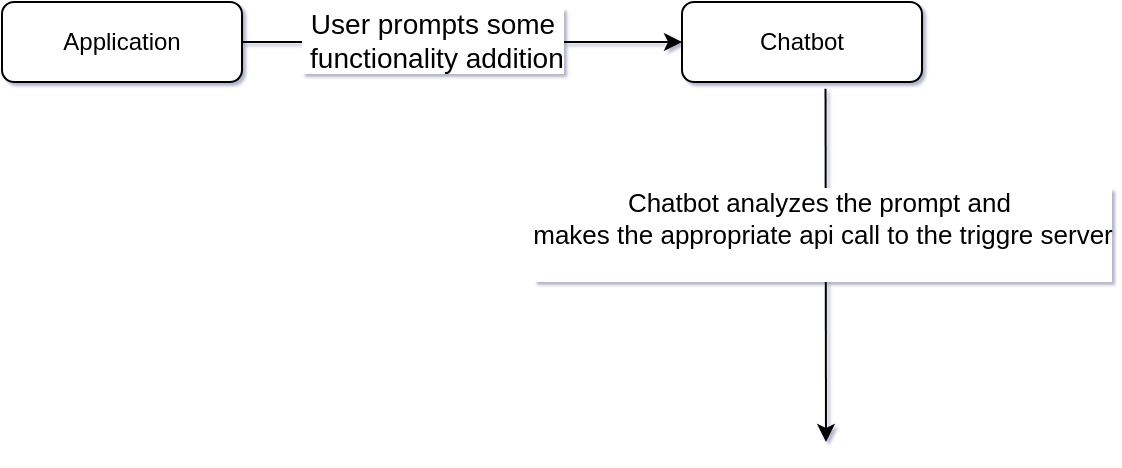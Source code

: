 <mxfile version="24.2.2" type="github">
  <diagram id="C5RBs43oDa-KdzZeNtuy" name="Page-1">
    <mxGraphModel dx="1400" dy="2066" grid="1" gridSize="10" guides="1" tooltips="1" connect="1" arrows="1" fold="1" page="1" pageScale="1" pageWidth="827" pageHeight="1169" math="0" shadow="1">
      <root>
        <mxCell id="WIyWlLk6GJQsqaUBKTNV-0" />
        <mxCell id="WIyWlLk6GJQsqaUBKTNV-1" parent="WIyWlLk6GJQsqaUBKTNV-0" />
        <mxCell id="WIyWlLk6GJQsqaUBKTNV-11" value="Application" style="rounded=1;whiteSpace=wrap;html=1;fontSize=12;glass=0;strokeWidth=1;shadow=0;" parent="WIyWlLk6GJQsqaUBKTNV-1" vertex="1">
          <mxGeometry x="120" y="-1100" width="120" height="40" as="geometry" />
        </mxCell>
        <mxCell id="uQWh4zlJFBgXrBR1a3Rs-1" value="Chatbot" style="rounded=1;whiteSpace=wrap;html=1;" vertex="1" parent="WIyWlLk6GJQsqaUBKTNV-1">
          <mxGeometry x="460" y="-1100" width="120" height="40" as="geometry" />
        </mxCell>
        <mxCell id="uQWh4zlJFBgXrBR1a3Rs-3" value="" style="endArrow=classic;html=1;rounded=0;exitX=1;exitY=0.5;exitDx=0;exitDy=0;entryX=0;entryY=0.5;entryDx=0;entryDy=0;" edge="1" parent="WIyWlLk6GJQsqaUBKTNV-1" source="WIyWlLk6GJQsqaUBKTNV-11" target="uQWh4zlJFBgXrBR1a3Rs-1">
          <mxGeometry width="50" height="50" relative="1" as="geometry">
            <mxPoint x="440" y="-930" as="sourcePoint" />
            <mxPoint x="490" y="-980" as="targetPoint" />
          </mxGeometry>
        </mxCell>
        <mxCell id="uQWh4zlJFBgXrBR1a3Rs-6" value="&lt;span style=&quot;font-size: 14px;&quot;&gt;User prompts some&lt;/span&gt;&lt;div&gt;&lt;span style=&quot;font-size: 14px;&quot;&gt;&amp;nbsp;functionality addition&lt;/span&gt;&lt;/div&gt;" style="edgeLabel;html=1;align=center;verticalAlign=middle;resizable=0;points=[];" vertex="1" connectable="0" parent="uQWh4zlJFBgXrBR1a3Rs-3">
          <mxGeometry x="-0.147" y="1" relative="1" as="geometry">
            <mxPoint x="1" as="offset" />
          </mxGeometry>
        </mxCell>
        <mxCell id="uQWh4zlJFBgXrBR1a3Rs-8" value="" style="endArrow=classic;html=1;rounded=0;exitX=0.598;exitY=1.083;exitDx=0;exitDy=0;exitPerimeter=0;" edge="1" parent="WIyWlLk6GJQsqaUBKTNV-1" source="uQWh4zlJFBgXrBR1a3Rs-1">
          <mxGeometry width="50" height="50" relative="1" as="geometry">
            <mxPoint x="440" y="-930" as="sourcePoint" />
            <mxPoint x="532" y="-880" as="targetPoint" />
          </mxGeometry>
        </mxCell>
        <mxCell id="uQWh4zlJFBgXrBR1a3Rs-11" value="&lt;font style=&quot;font-size: 13px;&quot;&gt;Chatbot analyzes the prompt and&amp;nbsp;&lt;/font&gt;&lt;div style=&quot;font-size: 13px;&quot;&gt;&lt;font style=&quot;font-size: 13px;&quot;&gt;makes the appropriate api call to the triggre server&lt;/font&gt;&lt;/div&gt;&lt;div style=&quot;font-size: 13px;&quot;&gt;&lt;font style=&quot;font-size: 13px;&quot;&gt;&lt;br&gt;&lt;/font&gt;&lt;/div&gt;" style="edgeLabel;html=1;align=center;verticalAlign=middle;resizable=0;points=[];" vertex="1" connectable="0" parent="uQWh4zlJFBgXrBR1a3Rs-8">
          <mxGeometry x="-0.185" y="-2" relative="1" as="geometry">
            <mxPoint as="offset" />
          </mxGeometry>
        </mxCell>
      </root>
    </mxGraphModel>
  </diagram>
</mxfile>
